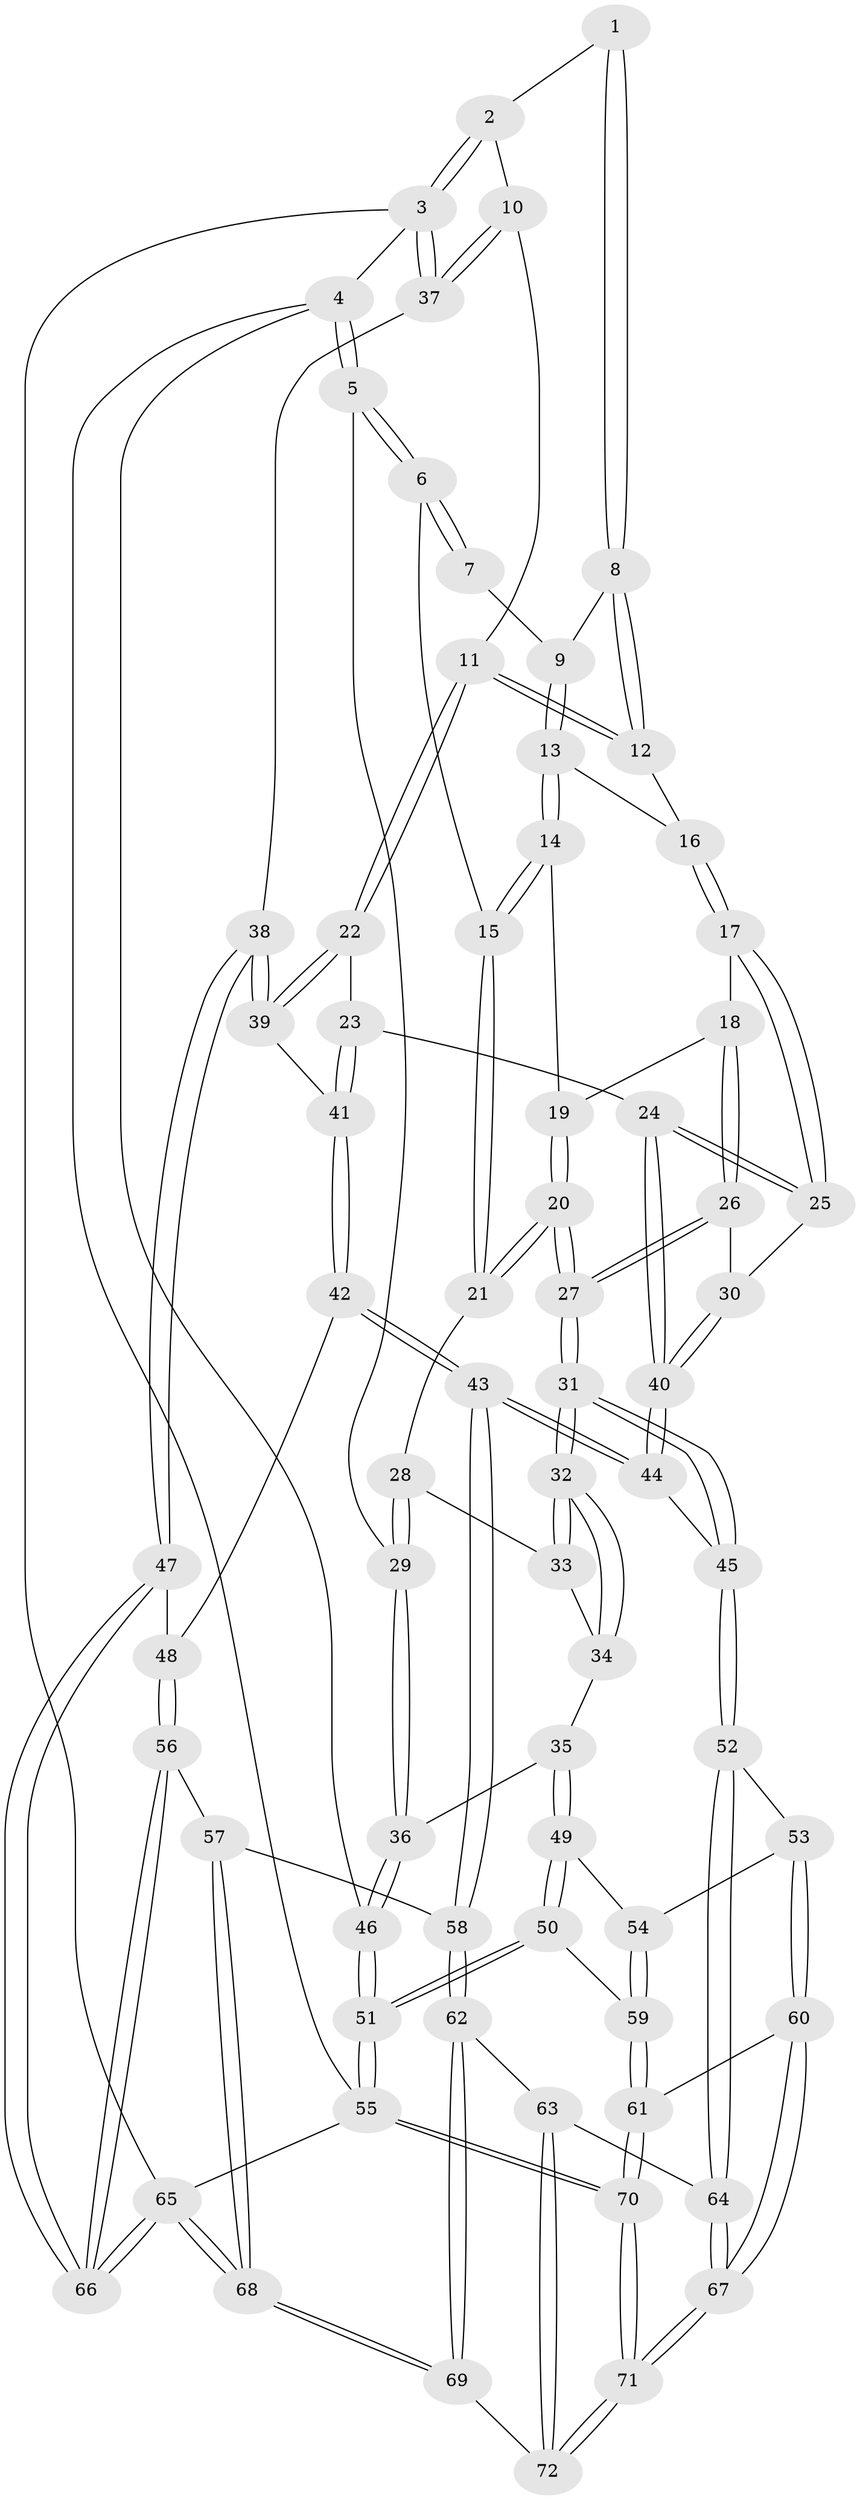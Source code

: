 // coarse degree distribution, {3: 0.08, 5: 0.4, 8: 0.02, 4: 0.38, 6: 0.12}
// Generated by graph-tools (version 1.1) at 2025/52/02/27/25 19:52:39]
// undirected, 72 vertices, 177 edges
graph export_dot {
graph [start="1"]
  node [color=gray90,style=filled];
  1 [pos="+0.8042361579697813+0"];
  2 [pos="+1+0"];
  3 [pos="+1+0"];
  4 [pos="+0+0"];
  5 [pos="+0+0"];
  6 [pos="+0.1706328920724326+0"];
  7 [pos="+0.6044183586053857+0"];
  8 [pos="+0.7954896015852756+0"];
  9 [pos="+0.6284449044003362+0.0617884342264847"];
  10 [pos="+0.9026890946199014+0.21716679538491906"];
  11 [pos="+0.8924791062043829+0.21948364212575058"];
  12 [pos="+0.8127430262802666+0.13847755701516293"];
  13 [pos="+0.623371559099288+0.1142817299614719"];
  14 [pos="+0.4765952888170026+0.12550577339093863"];
  15 [pos="+0.28990557302834924+0.04054375085515653"];
  16 [pos="+0.6268083168236128+0.11660027977984816"];
  17 [pos="+0.6301346279375991+0.2737380900744982"];
  18 [pos="+0.531746881524551+0.24617876914664488"];
  19 [pos="+0.49018435066588123+0.17225308983076112"];
  20 [pos="+0.4524360849991219+0.3322858327530118"];
  21 [pos="+0.2774053343294799+0.17695607591966347"];
  22 [pos="+0.8856677955189814+0.23066610995762574"];
  23 [pos="+0.8422557770109628+0.2803589892253899"];
  24 [pos="+0.770500284525423+0.3248631867983491"];
  25 [pos="+0.6362475702029984+0.28533546575749924"];
  26 [pos="+0.498372444047678+0.3761186100269364"];
  27 [pos="+0.4825038278535496+0.38382258436264755"];
  28 [pos="+0.2606976477497076+0.22168966988379013"];
  29 [pos="+0.12860746166627227+0.360810139152684"];
  30 [pos="+0.5604709562046034+0.3685864538094228"];
  31 [pos="+0.41485861257401935+0.5006529552192525"];
  32 [pos="+0.406701493388099+0.49656248346471754"];
  33 [pos="+0.29968770687357726+0.3107872652346005"];
  34 [pos="+0.23862086346767114+0.47926188309090295"];
  35 [pos="+0.17708388666235067+0.4789070340694862"];
  36 [pos="+0.11811746740474494+0.37844856406875843"];
  37 [pos="+1+0.21579469540934387"];
  38 [pos="+1+0.566114536345025"];
  39 [pos="+0.969068492964368+0.45673036493362096"];
  40 [pos="+0.7002323990925392+0.4787234177109512"];
  41 [pos="+0.8818755960307701+0.4810303186711149"];
  42 [pos="+0.8240329593995328+0.6052175886292247"];
  43 [pos="+0.7501664381326443+0.6215276044914814"];
  44 [pos="+0.6997611402462636+0.5833807673218561"];
  45 [pos="+0.45699732703981955+0.6070520003577883"];
  46 [pos="+0+0.3928098837715738"];
  47 [pos="+1+0.6343324166083493"];
  48 [pos="+0.8692990206098522+0.6150133394165088"];
  49 [pos="+0.14459651625480716+0.5837044456445997"];
  50 [pos="+0+0.68365819049629"];
  51 [pos="+0+0.6811897770118553"];
  52 [pos="+0.4306909591775479+0.6607840538150338"];
  53 [pos="+0.3035238750822354+0.6832211984774754"];
  54 [pos="+0.24921620446233136+0.6689206488536747"];
  55 [pos="+0+1"];
  56 [pos="+0.9494248593829364+0.8581668729660071"];
  57 [pos="+0.7625703419731975+0.7452620864202207"];
  58 [pos="+0.7478700177996999+0.7261832244403232"];
  59 [pos="+0.11873045763593748+0.7916579270658807"];
  60 [pos="+0.22218844509590158+0.853149913901269"];
  61 [pos="+0.11987147155262756+0.7934637366425661"];
  62 [pos="+0.5959843817476144+0.8754293885755237"];
  63 [pos="+0.46446386145797613+0.8103009227928503"];
  64 [pos="+0.45944493701955913+0.8022803083949692"];
  65 [pos="+1+1"];
  66 [pos="+1+1"];
  67 [pos="+0.2388054673345059+0.884227494276944"];
  68 [pos="+0.8213042089987248+1"];
  69 [pos="+0.7178347400578792+1"];
  70 [pos="+0+1"];
  71 [pos="+0.21278893566486495+1"];
  72 [pos="+0.31093466260578245+1"];
  1 -- 2;
  1 -- 8;
  1 -- 8;
  2 -- 3;
  2 -- 3;
  2 -- 10;
  3 -- 4;
  3 -- 37;
  3 -- 37;
  3 -- 65;
  4 -- 5;
  4 -- 5;
  4 -- 46;
  4 -- 55;
  5 -- 6;
  5 -- 6;
  5 -- 29;
  6 -- 7;
  6 -- 7;
  6 -- 15;
  7 -- 9;
  8 -- 9;
  8 -- 12;
  8 -- 12;
  9 -- 13;
  9 -- 13;
  10 -- 11;
  10 -- 37;
  10 -- 37;
  11 -- 12;
  11 -- 12;
  11 -- 22;
  11 -- 22;
  12 -- 16;
  13 -- 14;
  13 -- 14;
  13 -- 16;
  14 -- 15;
  14 -- 15;
  14 -- 19;
  15 -- 21;
  15 -- 21;
  16 -- 17;
  16 -- 17;
  17 -- 18;
  17 -- 25;
  17 -- 25;
  18 -- 19;
  18 -- 26;
  18 -- 26;
  19 -- 20;
  19 -- 20;
  20 -- 21;
  20 -- 21;
  20 -- 27;
  20 -- 27;
  21 -- 28;
  22 -- 23;
  22 -- 39;
  22 -- 39;
  23 -- 24;
  23 -- 41;
  23 -- 41;
  24 -- 25;
  24 -- 25;
  24 -- 40;
  24 -- 40;
  25 -- 30;
  26 -- 27;
  26 -- 27;
  26 -- 30;
  27 -- 31;
  27 -- 31;
  28 -- 29;
  28 -- 29;
  28 -- 33;
  29 -- 36;
  29 -- 36;
  30 -- 40;
  30 -- 40;
  31 -- 32;
  31 -- 32;
  31 -- 45;
  31 -- 45;
  32 -- 33;
  32 -- 33;
  32 -- 34;
  32 -- 34;
  33 -- 34;
  34 -- 35;
  35 -- 36;
  35 -- 49;
  35 -- 49;
  36 -- 46;
  36 -- 46;
  37 -- 38;
  38 -- 39;
  38 -- 39;
  38 -- 47;
  38 -- 47;
  39 -- 41;
  40 -- 44;
  40 -- 44;
  41 -- 42;
  41 -- 42;
  42 -- 43;
  42 -- 43;
  42 -- 48;
  43 -- 44;
  43 -- 44;
  43 -- 58;
  43 -- 58;
  44 -- 45;
  45 -- 52;
  45 -- 52;
  46 -- 51;
  46 -- 51;
  47 -- 48;
  47 -- 66;
  47 -- 66;
  48 -- 56;
  48 -- 56;
  49 -- 50;
  49 -- 50;
  49 -- 54;
  50 -- 51;
  50 -- 51;
  50 -- 59;
  51 -- 55;
  51 -- 55;
  52 -- 53;
  52 -- 64;
  52 -- 64;
  53 -- 54;
  53 -- 60;
  53 -- 60;
  54 -- 59;
  54 -- 59;
  55 -- 70;
  55 -- 70;
  55 -- 65;
  56 -- 57;
  56 -- 66;
  56 -- 66;
  57 -- 58;
  57 -- 68;
  57 -- 68;
  58 -- 62;
  58 -- 62;
  59 -- 61;
  59 -- 61;
  60 -- 61;
  60 -- 67;
  60 -- 67;
  61 -- 70;
  61 -- 70;
  62 -- 63;
  62 -- 69;
  62 -- 69;
  63 -- 64;
  63 -- 72;
  63 -- 72;
  64 -- 67;
  64 -- 67;
  65 -- 66;
  65 -- 66;
  65 -- 68;
  65 -- 68;
  67 -- 71;
  67 -- 71;
  68 -- 69;
  68 -- 69;
  69 -- 72;
  70 -- 71;
  70 -- 71;
  71 -- 72;
  71 -- 72;
}
